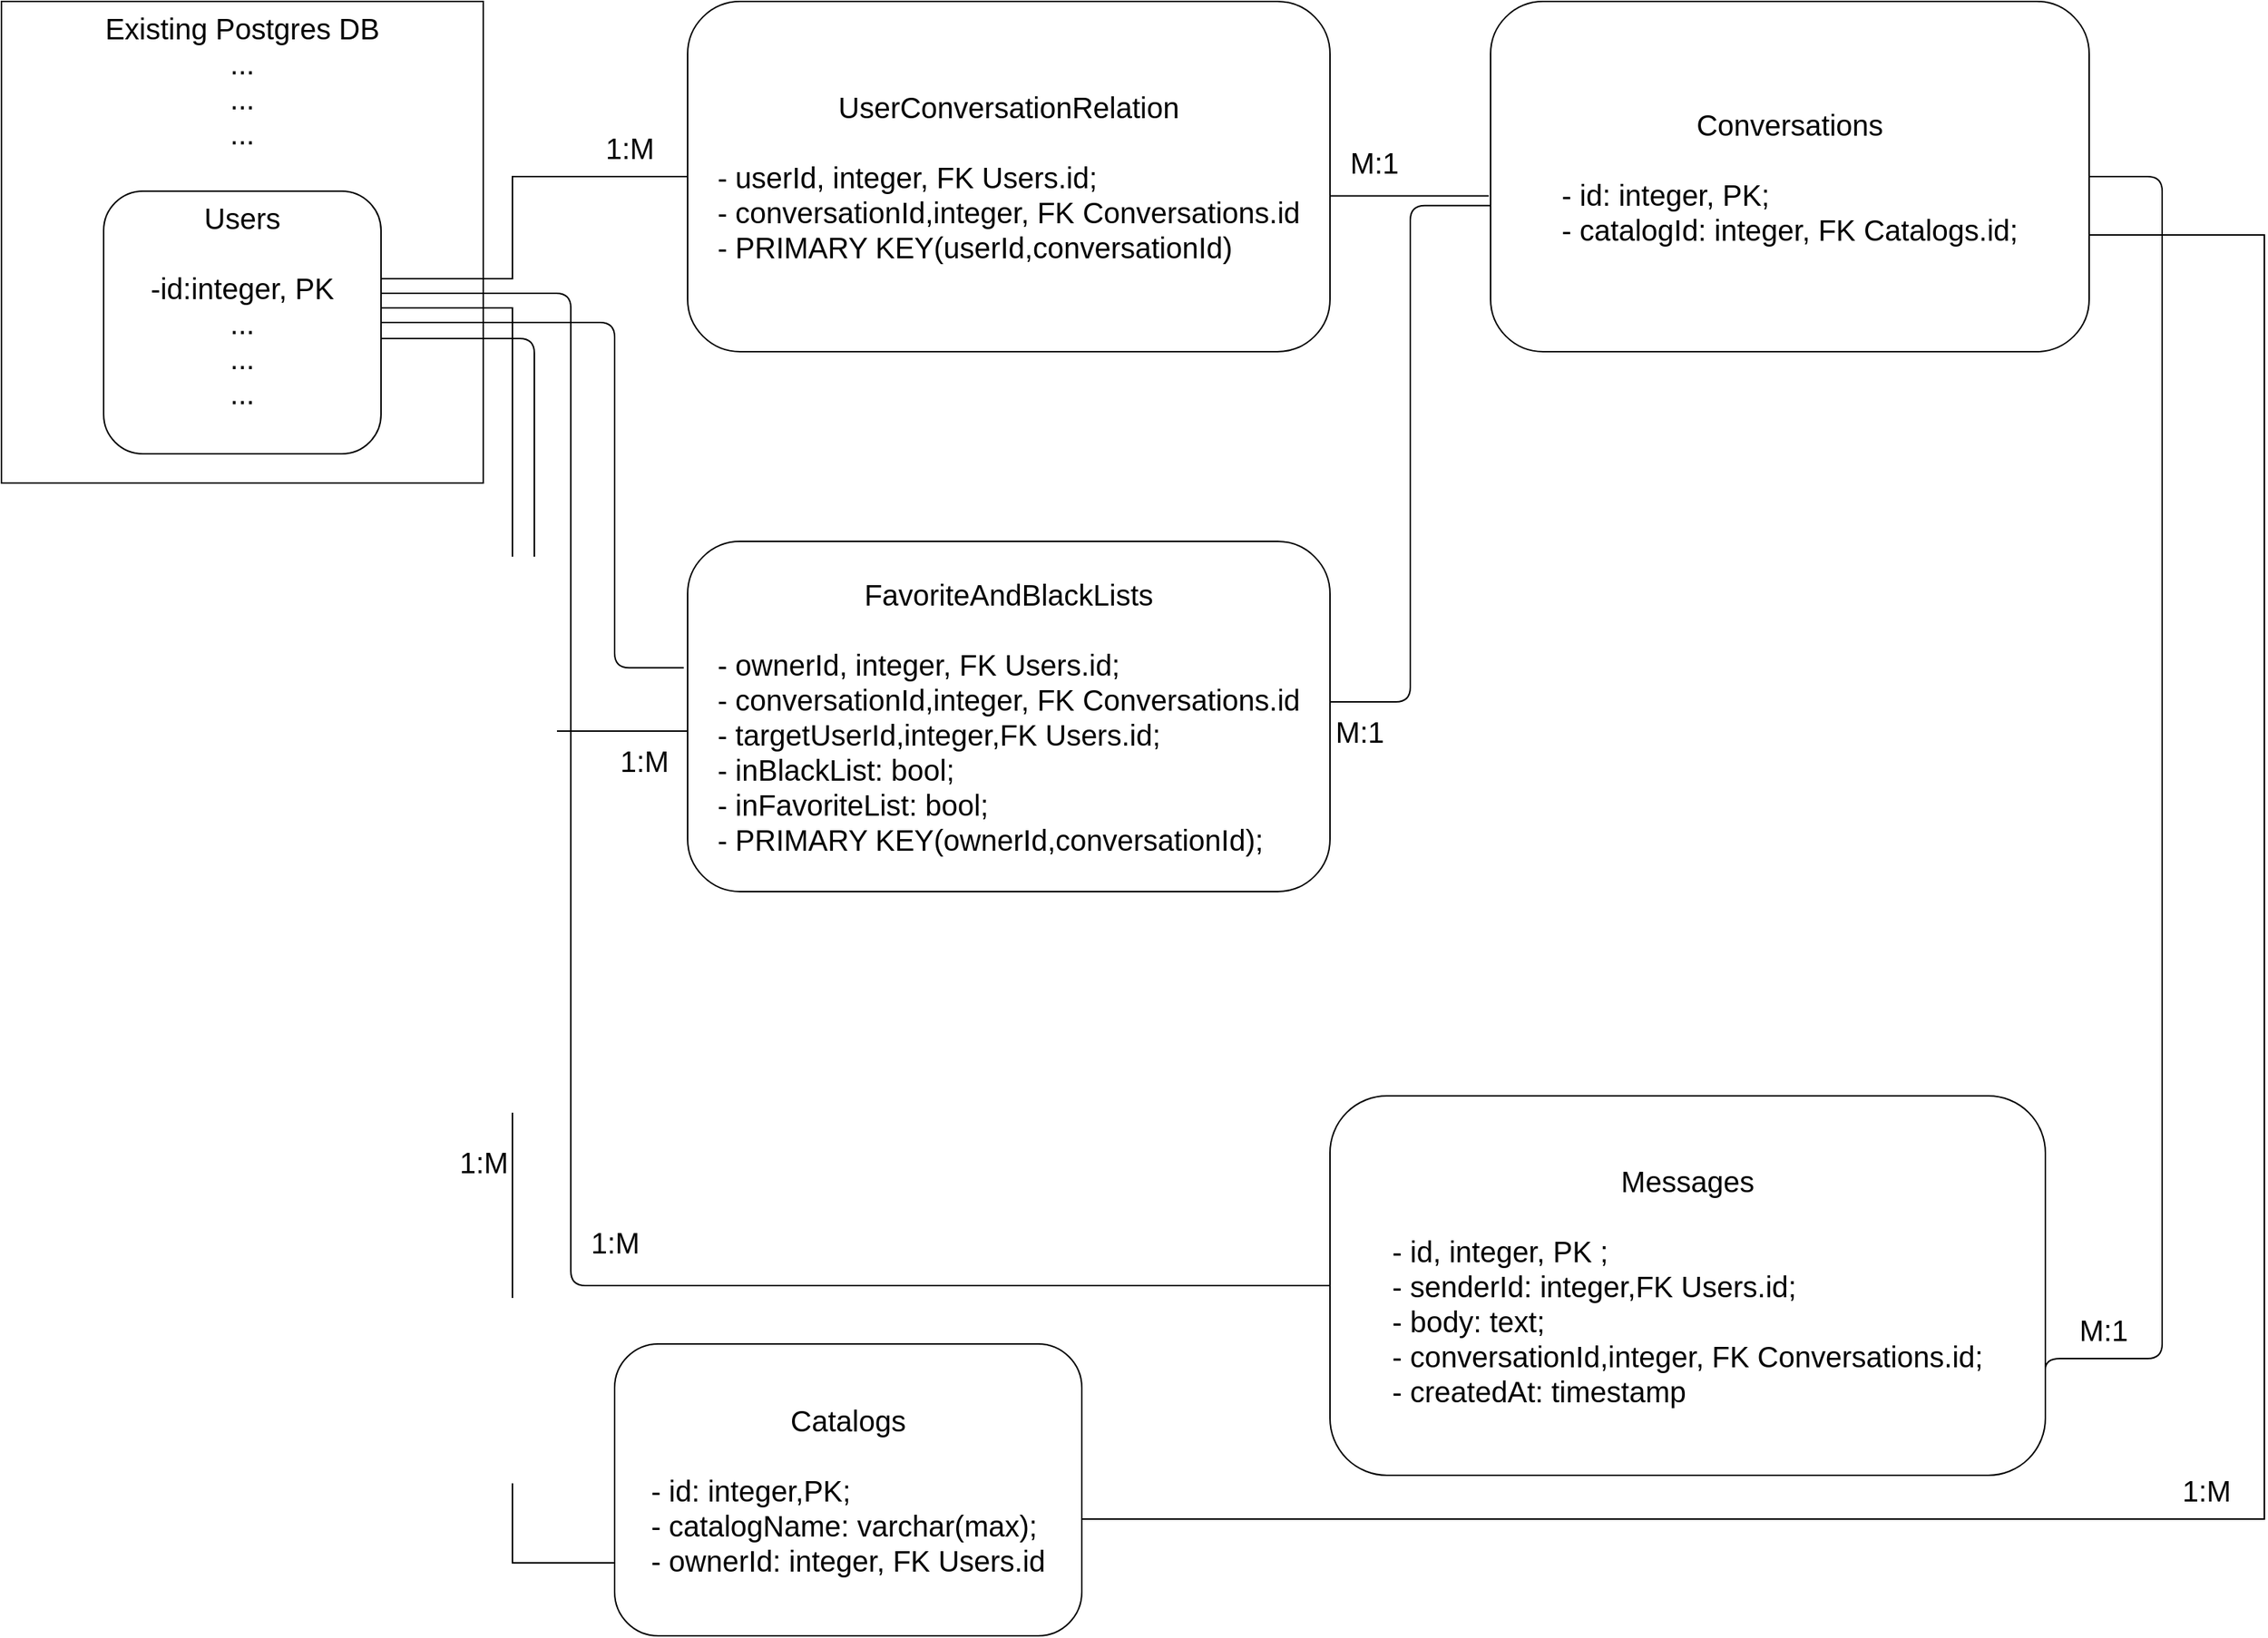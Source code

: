 <mxfile version="14.9.1" type="device"><diagram id="2F4h10k9SQKNW7zBT8Kg" name="Страница 1"><mxGraphModel dx="2031" dy="1209" grid="1" gridSize="10" guides="1" tooltips="1" connect="1" arrows="1" fold="1" page="1" pageScale="1" pageWidth="1654" pageHeight="1169" math="0" shadow="0"><root><mxCell id="0"/><mxCell id="1" parent="0"/><mxCell id="riWWYHc5jUmCyDyKchMI-1" value="&lt;font style=&quot;font-size: 20px&quot;&gt;Existing Postgres DB&lt;br&gt;...&lt;br&gt;...&lt;br&gt;...&lt;br&gt;&lt;/font&gt;" style="whiteSpace=wrap;html=1;aspect=fixed;verticalAlign=top;" vertex="1" parent="1"><mxGeometry x="10" y="40" width="330" height="330" as="geometry"/></mxCell><mxCell id="riWWYHc5jUmCyDyKchMI-5" style="edgeStyle=orthogonalEdgeStyle;rounded=0;orthogonalLoop=1;jettySize=auto;html=1;entryX=0;entryY=0.75;entryDx=0;entryDy=0;strokeColor=#000000;endArrow=none;endFill=0;" edge="1" parent="1" source="riWWYHc5jUmCyDyKchMI-2" target="riWWYHc5jUmCyDyKchMI-3"><mxGeometry relative="1" as="geometry"><Array as="points"><mxPoint x="360" y="250"/><mxPoint x="360" y="1110"/></Array></mxGeometry></mxCell><mxCell id="riWWYHc5jUmCyDyKchMI-6" value="&lt;font style=&quot;font-size: 20px&quot;&gt;1:M&lt;/font&gt;" style="edgeLabel;html=1;align=center;verticalAlign=middle;resizable=0;points=[];" vertex="1" connectable="0" parent="riWWYHc5jUmCyDyKchMI-5"><mxGeometry x="0.374" y="2" relative="1" as="geometry"><mxPoint x="-22" y="-26" as="offset"/></mxGeometry></mxCell><mxCell id="riWWYHc5jUmCyDyKchMI-13" value="&lt;font style=&quot;font-size: 20px&quot;&gt;1:M&lt;/font&gt;" style="edgeLabel;html=1;align=center;verticalAlign=middle;resizable=0;points=[];" vertex="1" connectable="0" parent="riWWYHc5jUmCyDyKchMI-5"><mxGeometry x="0.374" y="2" relative="1" as="geometry"><mxPoint x="1158" y="199" as="offset"/></mxGeometry></mxCell><mxCell id="riWWYHc5jUmCyDyKchMI-22" value="&lt;font style=&quot;font-size: 20px&quot;&gt;1:M&lt;/font&gt;" style="edgeLabel;html=1;align=center;verticalAlign=middle;resizable=0;points=[];" vertex="1" connectable="0" parent="riWWYHc5jUmCyDyKchMI-5"><mxGeometry x="0.374" y="2" relative="1" as="geometry"><mxPoint x="78" y="-721" as="offset"/></mxGeometry></mxCell><mxCell id="riWWYHc5jUmCyDyKchMI-23" value="&lt;span style=&quot;font-size: 20px&quot;&gt;M:1&lt;/span&gt;" style="edgeLabel;html=1;align=center;verticalAlign=middle;resizable=0;points=[];" vertex="1" connectable="0" parent="riWWYHc5jUmCyDyKchMI-5"><mxGeometry x="0.374" y="2" relative="1" as="geometry"><mxPoint x="588" y="-711" as="offset"/></mxGeometry></mxCell><mxCell id="riWWYHc5jUmCyDyKchMI-27" value="&lt;font style=&quot;font-size: 20px&quot;&gt;1:M&lt;/font&gt;" style="edgeLabel;html=1;align=center;verticalAlign=middle;resizable=0;points=[];" vertex="1" connectable="0" parent="riWWYHc5jUmCyDyKchMI-5"><mxGeometry x="0.374" y="2" relative="1" as="geometry"><mxPoint x="68" y="29" as="offset"/></mxGeometry></mxCell><mxCell id="riWWYHc5jUmCyDyKchMI-39" value="&lt;font style=&quot;font-size: 20px&quot;&gt;1:M&lt;/font&gt;" style="edgeLabel;html=1;align=center;verticalAlign=middle;resizable=0;points=[];" vertex="1" connectable="0" parent="riWWYHc5jUmCyDyKchMI-5"><mxGeometry x="0.374" y="2" relative="1" as="geometry"><mxPoint x="88" y="-301" as="offset"/></mxGeometry></mxCell><mxCell id="riWWYHc5jUmCyDyKchMI-40" value="&lt;span style=&quot;font-size: 20px&quot;&gt;M:1&lt;/span&gt;" style="edgeLabel;html=1;align=center;verticalAlign=middle;resizable=0;points=[];" vertex="1" connectable="0" parent="riWWYHc5jUmCyDyKchMI-5"><mxGeometry x="0.374" y="2" relative="1" as="geometry"><mxPoint x="578" y="-321" as="offset"/></mxGeometry></mxCell><mxCell id="riWWYHc5jUmCyDyKchMI-12" style="edgeStyle=orthogonalEdgeStyle;rounded=0;orthogonalLoop=1;jettySize=auto;html=1;strokeColor=#000000;endArrow=none;endFill=0;" edge="1" parent="1" source="riWWYHc5jUmCyDyKchMI-2" target="riWWYHc5jUmCyDyKchMI-11"><mxGeometry relative="1" as="geometry"><Array as="points"><mxPoint x="360" y="230"/><mxPoint x="360" y="160"/></Array></mxGeometry></mxCell><mxCell id="riWWYHc5jUmCyDyKchMI-25" style="edgeStyle=orthogonalEdgeStyle;rounded=1;orthogonalLoop=1;jettySize=auto;html=1;entryX=0;entryY=0.5;entryDx=0;entryDy=0;endArrow=none;endFill=0;strokeColor=#000000;elbow=vertical;strokeWidth=1;" edge="1" parent="1" source="riWWYHc5jUmCyDyKchMI-2" target="riWWYHc5jUmCyDyKchMI-24"><mxGeometry relative="1" as="geometry"><Array as="points"><mxPoint x="400" y="240"/><mxPoint x="400" y="920"/></Array></mxGeometry></mxCell><mxCell id="riWWYHc5jUmCyDyKchMI-2" value="&lt;font style=&quot;font-size: 20px&quot;&gt;Users&lt;br&gt;&lt;br&gt;-id:integer, PK&lt;br&gt;...&lt;br&gt;...&lt;br&gt;...&lt;br&gt;&lt;/font&gt;" style="rounded=1;whiteSpace=wrap;html=1;verticalAlign=top;" vertex="1" parent="1"><mxGeometry x="80" y="170" width="190" height="180" as="geometry"/></mxCell><mxCell id="riWWYHc5jUmCyDyKchMI-8" style="edgeStyle=orthogonalEdgeStyle;rounded=0;orthogonalLoop=1;jettySize=auto;html=1;entryX=1;entryY=0.75;entryDx=0;entryDy=0;strokeColor=#000000;endArrow=none;endFill=0;exitX=1;exitY=0.5;exitDx=0;exitDy=0;" edge="1" parent="1" source="riWWYHc5jUmCyDyKchMI-3" target="riWWYHc5jUmCyDyKchMI-7"><mxGeometry relative="1" as="geometry"><Array as="points"><mxPoint x="750" y="1080"/><mxPoint x="1560" y="1080"/><mxPoint x="1560" y="200"/><mxPoint x="1440" y="200"/></Array></mxGeometry></mxCell><mxCell id="riWWYHc5jUmCyDyKchMI-3" value="&lt;font style=&quot;font-size: 20px&quot;&gt;Catalogs&lt;br&gt;&lt;br&gt;&lt;div style=&quot;text-align: left&quot;&gt;&lt;span&gt;- id: integer,PK;&lt;/span&gt;&lt;/div&gt;&lt;div style=&quot;text-align: left&quot;&gt;&lt;span&gt;- catalogName: varchar(max);&lt;/span&gt;&lt;/div&gt;&lt;div style=&quot;text-align: left&quot;&gt;&lt;span&gt;- ownerId: integer, FK Users.id&lt;/span&gt;&lt;/div&gt;&lt;/font&gt;" style="rounded=1;whiteSpace=wrap;html=1;verticalAlign=middle;" vertex="1" parent="1"><mxGeometry x="430" y="960" width="320" height="200" as="geometry"/></mxCell><mxCell id="riWWYHc5jUmCyDyKchMI-19" style="edgeStyle=orthogonalEdgeStyle;rounded=0;orthogonalLoop=1;jettySize=auto;html=1;entryX=1;entryY=0.625;entryDx=0;entryDy=0;entryPerimeter=0;strokeColor=#000000;exitX=-0.003;exitY=0.555;exitDx=0;exitDy=0;exitPerimeter=0;endArrow=none;endFill=0;" edge="1" parent="1" source="riWWYHc5jUmCyDyKchMI-7" target="riWWYHc5jUmCyDyKchMI-11"><mxGeometry relative="1" as="geometry"><Array as="points"><mxPoint x="920" y="173"/></Array></mxGeometry></mxCell><mxCell id="riWWYHc5jUmCyDyKchMI-7" value="&lt;font style=&quot;font-size: 20px&quot;&gt;Conversations&lt;br&gt;&lt;br&gt;&lt;div style=&quot;text-align: left&quot;&gt;&lt;span&gt;- id: integer, PK;&lt;/span&gt;&lt;/div&gt;&lt;div style=&quot;text-align: left&quot;&gt;&lt;span&gt;- catalogId: integer, FK Catalogs.id;&lt;/span&gt;&lt;/div&gt;&lt;/font&gt;" style="rounded=1;whiteSpace=wrap;html=1;verticalAlign=middle;" vertex="1" parent="1"><mxGeometry x="1030" y="40" width="410" height="240" as="geometry"/></mxCell><mxCell id="riWWYHc5jUmCyDyKchMI-11" value="&lt;font style=&quot;font-size: 20px&quot;&gt;UserConversationRelation&lt;br&gt;&lt;br&gt;&lt;div style=&quot;text-align: left&quot;&gt;&lt;span&gt;- userId, integer, FK Users.id;&lt;/span&gt;&lt;/div&gt;&lt;div style=&quot;text-align: left&quot;&gt;&lt;span&gt;- conversationId,integer, FK Conversations.id&lt;/span&gt;&lt;/div&gt;&lt;div style=&quot;text-align: left&quot;&gt;&lt;span&gt;- PRIMARY KEY(userId,conversationId)&lt;/span&gt;&lt;/div&gt;&lt;/font&gt;" style="rounded=1;whiteSpace=wrap;html=1;verticalAlign=middle;" vertex="1" parent="1"><mxGeometry x="480" y="40" width="440" height="240" as="geometry"/></mxCell><mxCell id="riWWYHc5jUmCyDyKchMI-26" style="edgeStyle=orthogonalEdgeStyle;rounded=1;orthogonalLoop=1;jettySize=auto;html=1;entryX=1;entryY=0.5;entryDx=0;entryDy=0;endArrow=none;endFill=0;strokeColor=#000000;strokeWidth=1;exitX=1;exitY=0.75;exitDx=0;exitDy=0;" edge="1" parent="1" source="riWWYHc5jUmCyDyKchMI-24" target="riWWYHc5jUmCyDyKchMI-7"><mxGeometry relative="1" as="geometry"><Array as="points"><mxPoint x="1410" y="970"/><mxPoint x="1490" y="970"/><mxPoint x="1490" y="160"/></Array></mxGeometry></mxCell><mxCell id="riWWYHc5jUmCyDyKchMI-24" value="&lt;font style=&quot;font-size: 20px&quot;&gt;Messages&lt;br&gt;&lt;br&gt;&lt;div style=&quot;text-align: left&quot;&gt;&lt;span&gt;- id, integer, PK ;&lt;/span&gt;&lt;/div&gt;&lt;div style=&quot;text-align: left&quot;&gt;&lt;span&gt;- senderId: integer,FK Users.id;&lt;/span&gt;&lt;/div&gt;&lt;div style=&quot;text-align: left&quot;&gt;&lt;span&gt;- body: text;&lt;/span&gt;&lt;/div&gt;&lt;div style=&quot;text-align: left&quot;&gt;&lt;span&gt;- conversationId,integer, FK Conversations.id;&lt;/span&gt;&lt;/div&gt;&lt;div style=&quot;text-align: left&quot;&gt;&lt;span&gt;- createdAt: timestamp&lt;/span&gt;&lt;/div&gt;&lt;/font&gt;" style="rounded=1;whiteSpace=wrap;html=1;verticalAlign=middle;" vertex="1" parent="1"><mxGeometry x="920" y="790" width="490" height="260" as="geometry"/></mxCell><mxCell id="riWWYHc5jUmCyDyKchMI-29" value="&lt;font style=&quot;font-size: 20px&quot;&gt;M:1&lt;/font&gt;" style="text;html=1;strokeColor=none;fillColor=none;align=center;verticalAlign=middle;whiteSpace=wrap;rounded=0;" vertex="1" parent="1"><mxGeometry x="1430" y="940" width="40" height="20" as="geometry"/></mxCell><mxCell id="riWWYHc5jUmCyDyKchMI-34" style="edgeStyle=orthogonalEdgeStyle;rounded=1;orthogonalLoop=1;jettySize=auto;html=1;entryX=1;entryY=0.5;entryDx=0;entryDy=0;endArrow=none;endFill=0;strokeColor=#000000;strokeWidth=1;exitX=-0.006;exitY=0.361;exitDx=0;exitDy=0;exitPerimeter=0;" edge="1" parent="1" source="riWWYHc5jUmCyDyKchMI-32" target="riWWYHc5jUmCyDyKchMI-2"><mxGeometry relative="1" as="geometry"><Array as="points"><mxPoint x="430" y="497"/><mxPoint x="430" y="260"/></Array></mxGeometry></mxCell><mxCell id="riWWYHc5jUmCyDyKchMI-37" style="edgeStyle=orthogonalEdgeStyle;rounded=1;orthogonalLoop=1;jettySize=auto;html=1;entryX=0;entryY=0.583;entryDx=0;entryDy=0;entryPerimeter=0;endArrow=none;endFill=0;strokeColor=#000000;strokeWidth=1;" edge="1" parent="1" source="riWWYHc5jUmCyDyKchMI-32" target="riWWYHc5jUmCyDyKchMI-7"><mxGeometry relative="1" as="geometry"><Array as="points"><mxPoint x="975" y="520"/><mxPoint x="975" y="180"/></Array></mxGeometry></mxCell><mxCell id="riWWYHc5jUmCyDyKchMI-38" style="edgeStyle=orthogonalEdgeStyle;rounded=1;orthogonalLoop=1;jettySize=auto;html=1;entryX=1.002;entryY=0.561;entryDx=0;entryDy=0;entryPerimeter=0;endArrow=none;endFill=0;strokeColor=#000000;strokeWidth=1;" edge="1" parent="1" source="riWWYHc5jUmCyDyKchMI-32" target="riWWYHc5jUmCyDyKchMI-2"><mxGeometry relative="1" as="geometry"><Array as="points"><mxPoint x="375" y="540"/><mxPoint x="375" y="271"/></Array></mxGeometry></mxCell><mxCell id="riWWYHc5jUmCyDyKchMI-32" value="&lt;font style=&quot;font-size: 20px&quot;&gt;FavoriteAndBlackLists&lt;br&gt;&lt;br&gt;&lt;div style=&quot;text-align: left&quot;&gt;&lt;span&gt;- ownerId, integer, FK Users.id;&lt;/span&gt;&lt;/div&gt;&lt;div style=&quot;text-align: left&quot;&gt;&lt;span&gt;- conversationId,integer, FK Conversations.id&lt;/span&gt;&lt;/div&gt;&lt;div style=&quot;text-align: left&quot;&gt;&lt;span&gt;- targetUserId,integer,FK Users.id;&lt;/span&gt;&lt;/div&gt;&lt;div style=&quot;text-align: left&quot;&gt;&lt;span&gt;- inBlackList: bool;&lt;/span&gt;&lt;/div&gt;&lt;div style=&quot;text-align: left&quot;&gt;&lt;span&gt;- inFavoriteList: bool;&lt;/span&gt;&lt;/div&gt;&lt;div style=&quot;text-align: left&quot;&gt;- PRIMARY KEY(ownerId,conversationId);&lt;span&gt;&lt;br&gt;&lt;/span&gt;&lt;/div&gt;&lt;/font&gt;" style="rounded=1;whiteSpace=wrap;html=1;verticalAlign=middle;" vertex="1" parent="1"><mxGeometry x="480" y="410" width="440" height="240" as="geometry"/></mxCell></root></mxGraphModel></diagram></mxfile>